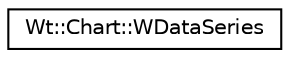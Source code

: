 digraph "Graphical Class Hierarchy"
{
 // LATEX_PDF_SIZE
  edge [fontname="Helvetica",fontsize="10",labelfontname="Helvetica",labelfontsize="10"];
  node [fontname="Helvetica",fontsize="10",shape=record];
  rankdir="LR";
  Node0 [label="Wt::Chart::WDataSeries",height=0.2,width=0.4,color="black", fillcolor="white", style="filled",URL="$classWt_1_1Chart_1_1WDataSeries.html",tooltip="A single data series in a cartesian chart."];
}
